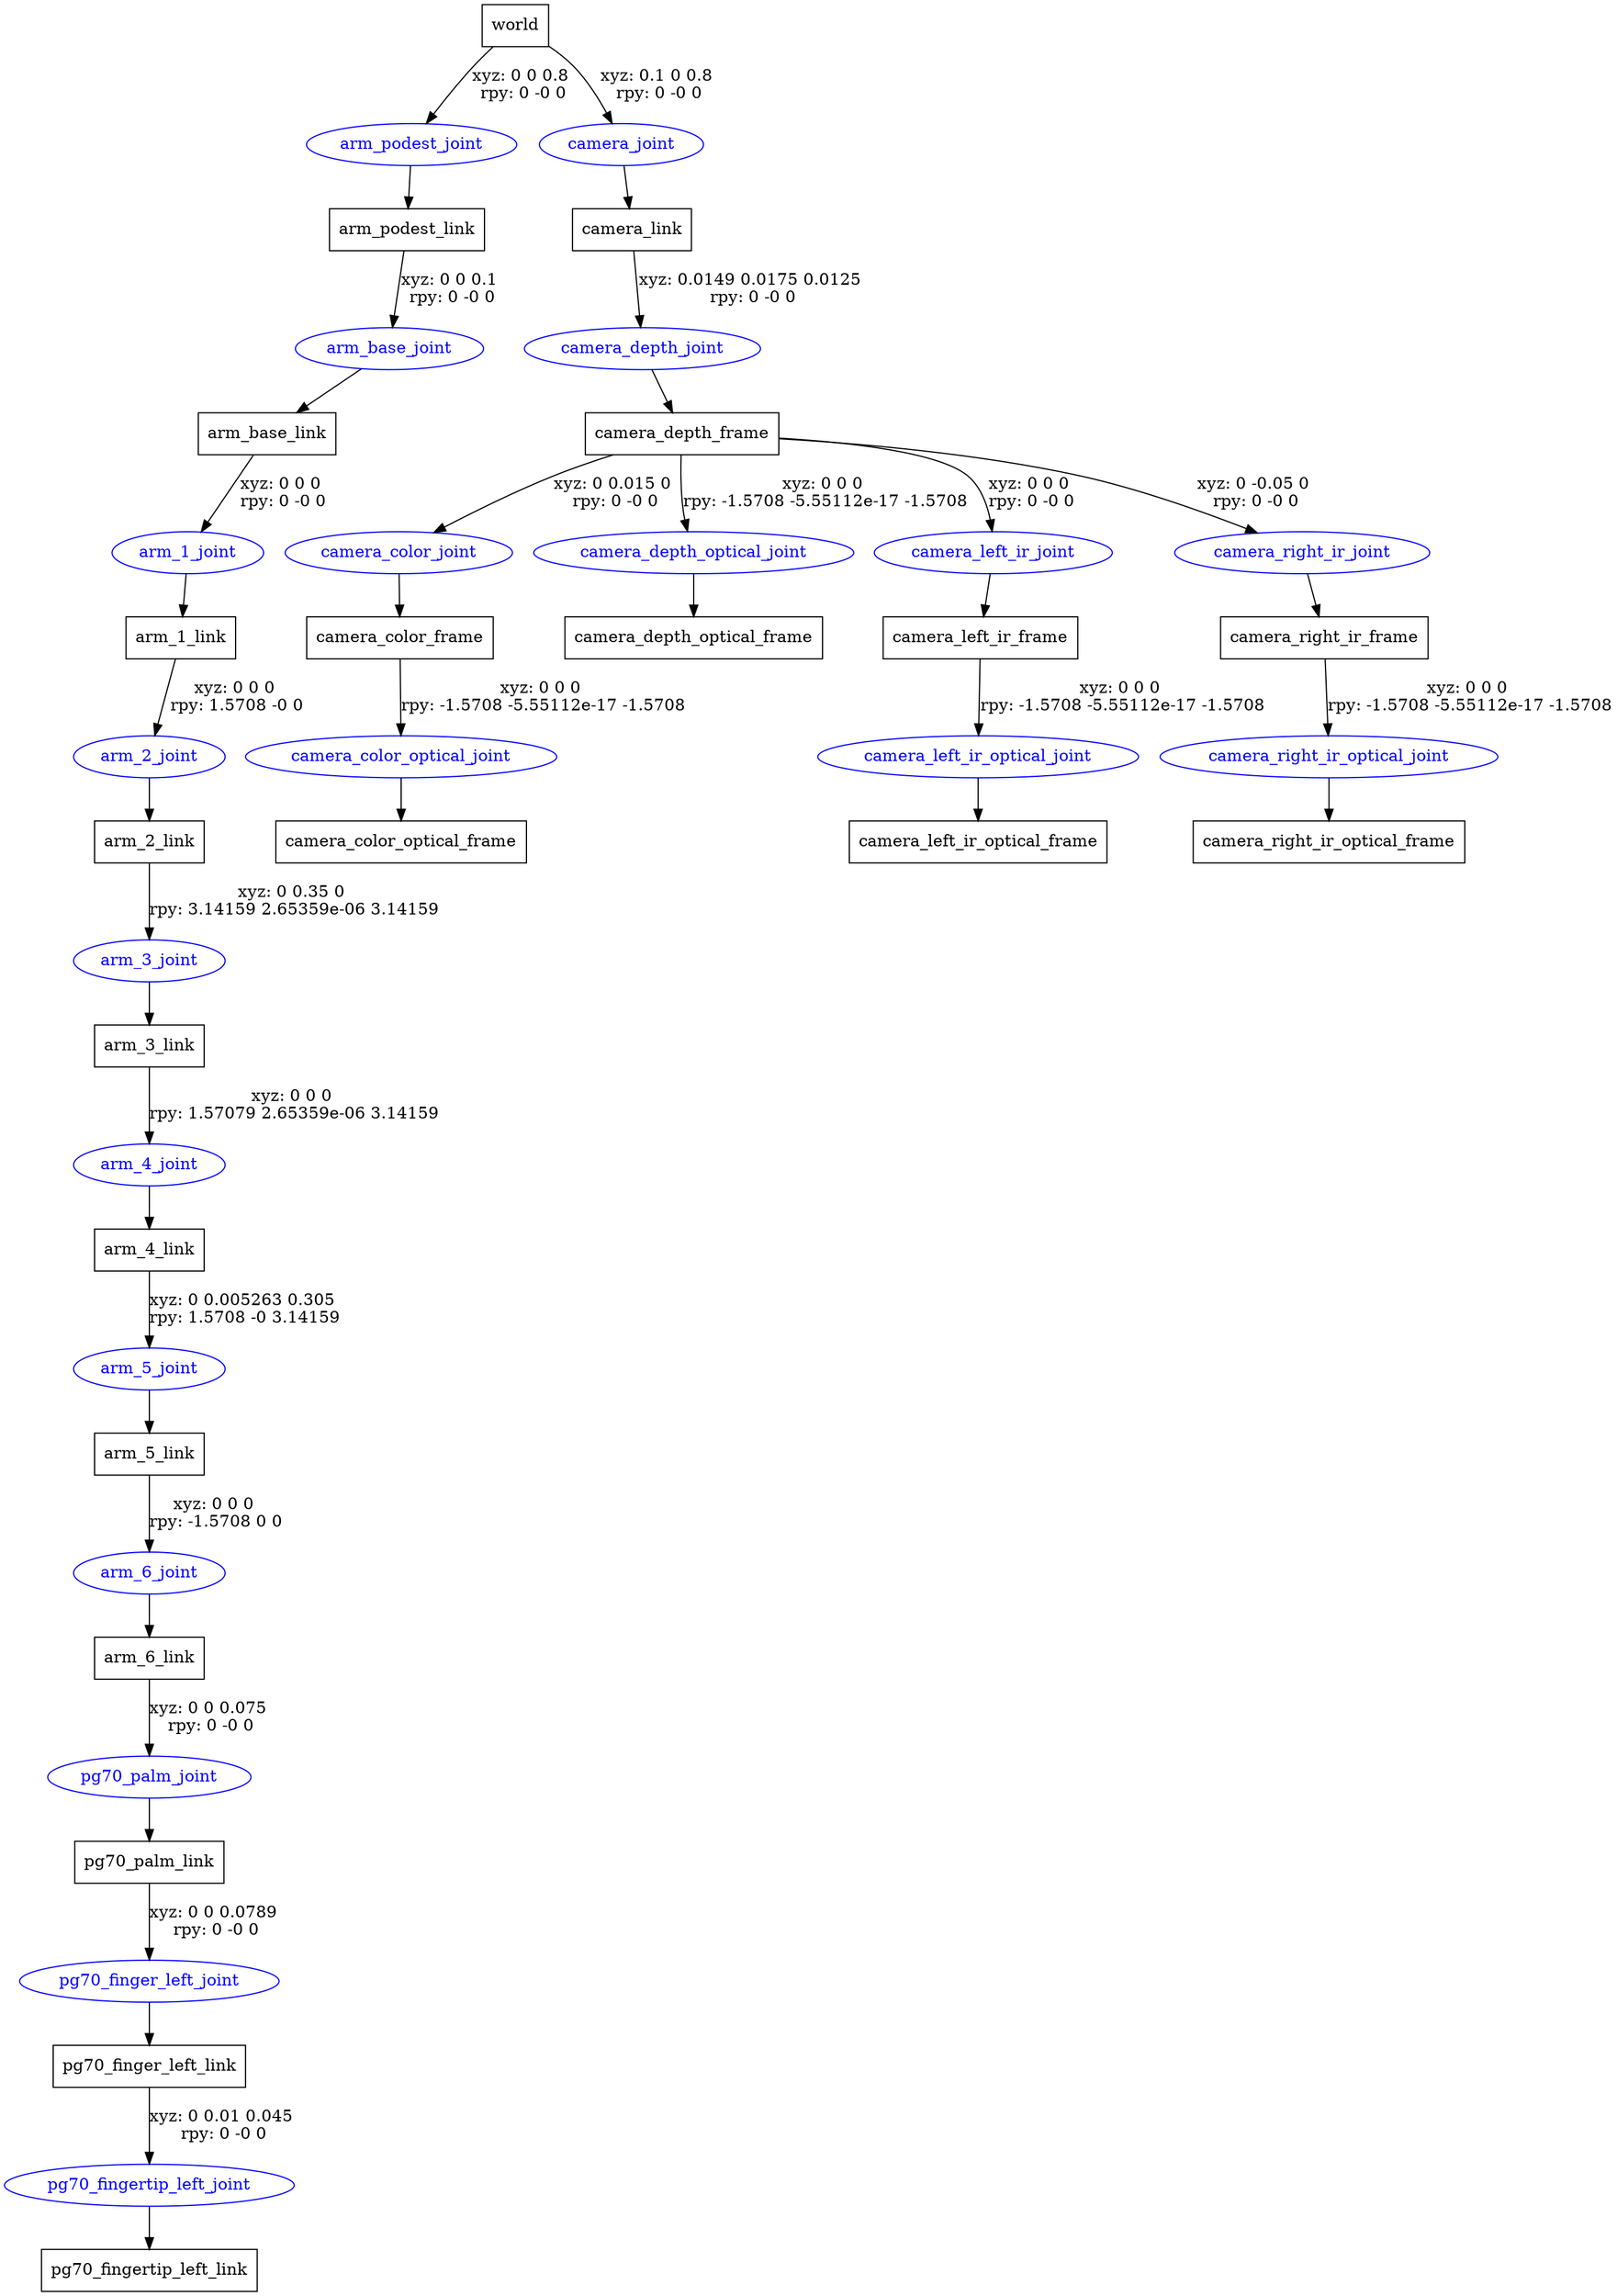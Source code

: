digraph G {
node [shape=box];
"world" [label="world"];
"arm_podest_link" [label="arm_podest_link"];
"arm_base_link" [label="arm_base_link"];
"arm_1_link" [label="arm_1_link"];
"arm_2_link" [label="arm_2_link"];
"arm_3_link" [label="arm_3_link"];
"arm_4_link" [label="arm_4_link"];
"arm_5_link" [label="arm_5_link"];
"arm_6_link" [label="arm_6_link"];
"pg70_palm_link" [label="pg70_palm_link"];
"pg70_finger_left_link" [label="pg70_finger_left_link"];
"pg70_fingertip_left_link" [label="pg70_fingertip_left_link"];
"camera_link" [label="camera_link"];
"camera_depth_frame" [label="camera_depth_frame"];
"camera_color_frame" [label="camera_color_frame"];
"camera_color_optical_frame" [label="camera_color_optical_frame"];
"camera_depth_optical_frame" [label="camera_depth_optical_frame"];
"camera_left_ir_frame" [label="camera_left_ir_frame"];
"camera_left_ir_optical_frame" [label="camera_left_ir_optical_frame"];
"camera_right_ir_frame" [label="camera_right_ir_frame"];
"camera_right_ir_optical_frame" [label="camera_right_ir_optical_frame"];
node [shape=ellipse, color=blue, fontcolor=blue];
"world" -> "arm_podest_joint" [label="xyz: 0 0 0.8 \nrpy: 0 -0 0"]
"arm_podest_joint" -> "arm_podest_link"
"arm_podest_link" -> "arm_base_joint" [label="xyz: 0 0 0.1 \nrpy: 0 -0 0"]
"arm_base_joint" -> "arm_base_link"
"arm_base_link" -> "arm_1_joint" [label="xyz: 0 0 0 \nrpy: 0 -0 0"]
"arm_1_joint" -> "arm_1_link"
"arm_1_link" -> "arm_2_joint" [label="xyz: 0 0 0 \nrpy: 1.5708 -0 0"]
"arm_2_joint" -> "arm_2_link"
"arm_2_link" -> "arm_3_joint" [label="xyz: 0 0.35 0 \nrpy: 3.14159 2.65359e-06 3.14159"]
"arm_3_joint" -> "arm_3_link"
"arm_3_link" -> "arm_4_joint" [label="xyz: 0 0 0 \nrpy: 1.57079 2.65359e-06 3.14159"]
"arm_4_joint" -> "arm_4_link"
"arm_4_link" -> "arm_5_joint" [label="xyz: 0 0.005263 0.305 \nrpy: 1.5708 -0 3.14159"]
"arm_5_joint" -> "arm_5_link"
"arm_5_link" -> "arm_6_joint" [label="xyz: 0 0 0 \nrpy: -1.5708 0 0"]
"arm_6_joint" -> "arm_6_link"
"arm_6_link" -> "pg70_palm_joint" [label="xyz: 0 0 0.075 \nrpy: 0 -0 0"]
"pg70_palm_joint" -> "pg70_palm_link"
"pg70_palm_link" -> "pg70_finger_left_joint" [label="xyz: 0 0 0.0789 \nrpy: 0 -0 0"]
"pg70_finger_left_joint" -> "pg70_finger_left_link"
"pg70_finger_left_link" -> "pg70_fingertip_left_joint" [label="xyz: 0 0.01 0.045 \nrpy: 0 -0 0"]
"pg70_fingertip_left_joint" -> "pg70_fingertip_left_link"
"world" -> "camera_joint" [label="xyz: 0.1 0 0.8 \nrpy: 0 -0 0"]
"camera_joint" -> "camera_link"
"camera_link" -> "camera_depth_joint" [label="xyz: 0.0149 0.0175 0.0125 \nrpy: 0 -0 0"]
"camera_depth_joint" -> "camera_depth_frame"
"camera_depth_frame" -> "camera_color_joint" [label="xyz: 0 0.015 0 \nrpy: 0 -0 0"]
"camera_color_joint" -> "camera_color_frame"
"camera_color_frame" -> "camera_color_optical_joint" [label="xyz: 0 0 0 \nrpy: -1.5708 -5.55112e-17 -1.5708"]
"camera_color_optical_joint" -> "camera_color_optical_frame"
"camera_depth_frame" -> "camera_depth_optical_joint" [label="xyz: 0 0 0 \nrpy: -1.5708 -5.55112e-17 -1.5708"]
"camera_depth_optical_joint" -> "camera_depth_optical_frame"
"camera_depth_frame" -> "camera_left_ir_joint" [label="xyz: 0 0 0 \nrpy: 0 -0 0"]
"camera_left_ir_joint" -> "camera_left_ir_frame"
"camera_left_ir_frame" -> "camera_left_ir_optical_joint" [label="xyz: 0 0 0 \nrpy: -1.5708 -5.55112e-17 -1.5708"]
"camera_left_ir_optical_joint" -> "camera_left_ir_optical_frame"
"camera_depth_frame" -> "camera_right_ir_joint" [label="xyz: 0 -0.05 0 \nrpy: 0 -0 0"]
"camera_right_ir_joint" -> "camera_right_ir_frame"
"camera_right_ir_frame" -> "camera_right_ir_optical_joint" [label="xyz: 0 0 0 \nrpy: -1.5708 -5.55112e-17 -1.5708"]
"camera_right_ir_optical_joint" -> "camera_right_ir_optical_frame"
}
